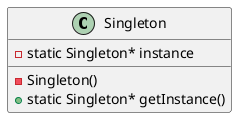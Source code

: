 @startuml Singleton

class Singleton
{
    -static Singleton* instance

    -Singleton()
    +static Singleton* getInstance()
}

@enduml